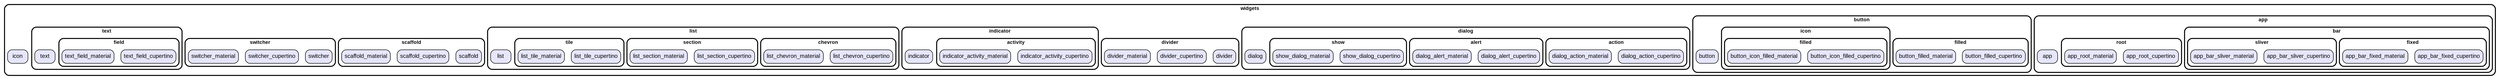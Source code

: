 digraph "" {
  graph [style=rounded fontname="Arial Black" fontsize=13 penwidth=2.6];
  node [shape=rect style="filled,rounded" fontname=Arial fontsize=15 fillcolor=Lavender penwidth=1.3];
  edge [penwidth=1.3];
  "/app/app.dart" [label="app"];
  "/app/bar/fixed/app_bar_fixed_cupertino.dart" [label="app_bar_fixed_cupertino"];
  "/app/bar/fixed/app_bar_fixed_material.dart" [label="app_bar_fixed_material"];
  "/app/bar/sliver/app_bar_sliver_cupertino.dart" [label="app_bar_sliver_cupertino"];
  "/app/bar/sliver/app_bar_sliver_material.dart" [label="app_bar_sliver_material"];
  "/app/root/app_root_cupertino.dart" [label="app_root_cupertino"];
  "/app/root/app_root_material.dart" [label="app_root_material"];
  "/button/button.dart" [label="button"];
  "/button/filled/button_filled_cupertino.dart" [label="button_filled_cupertino"];
  "/button/filled/button_filled_material.dart" [label="button_filled_material"];
  "/button/icon/filled/button_icon_filled_cupertino.dart" [label="button_icon_filled_cupertino"];
  "/button/icon/filled/button_icon_filled_material.dart" [label="button_icon_filled_material"];
  "/dialog/action/dialog_action_cupertino.dart" [label="dialog_action_cupertino"];
  "/dialog/action/dialog_action_material.dart" [label="dialog_action_material"];
  "/dialog/alert/dialog_alert_cupertino.dart" [label="dialog_alert_cupertino"];
  "/dialog/alert/dialog_alert_material.dart" [label="dialog_alert_material"];
  "/dialog/dialog.dart" [label="dialog"];
  "/dialog/show/show_dialog_cupertino.dart" [label="show_dialog_cupertino"];
  "/dialog/show/show_dialog_material.dart" [label="show_dialog_material"];
  "/divider/divider.dart" [label="divider"];
  "/divider/divider_cupertino.dart" [label="divider_cupertino"];
  "/divider/divider_material.dart" [label="divider_material"];
  "/icon.dart" [label="icon"];
  "/indicator/activity/indicator_activity_cupertino.dart" [label="indicator_activity_cupertino"];
  "/indicator/activity/indicator_activity_material.dart" [label="indicator_activity_material"];
  "/indicator/indicator.dart" [label="indicator"];
  "/list/chevron/list_chevron_cupertino.dart" [label="list_chevron_cupertino"];
  "/list/chevron/list_chevron_material.dart" [label="list_chevron_material"];
  "/list/list.dart" [label="list"];
  "/list/section/list_section_cupertino.dart" [label="list_section_cupertino"];
  "/list/section/list_section_material.dart" [label="list_section_material"];
  "/list/tile/list_tile_cupertino.dart" [label="list_tile_cupertino"];
  "/list/tile/list_tile_material.dart" [label="list_tile_material"];
  "/scaffold/scaffold.dart" [label="scaffold"];
  "/scaffold/scaffold_cupertino.dart" [label="scaffold_cupertino"];
  "/scaffold/scaffold_material.dart" [label="scaffold_material"];
  "/switcher/switcher.dart" [label="switcher"];
  "/switcher/switcher_cupertino.dart" [label="switcher_cupertino"];
  "/switcher/switcher_material.dart" [label="switcher_material"];
  "/text/field/text_field_cupertino.dart" [label="text_field_cupertino"];
  "/text/field/text_field_material.dart" [label="text_field_material"];
  "/text/text.dart" [label="text"];
  subgraph "cluster~" {
    label="widgets";
    "/icon.dart";
    subgraph "cluster~/app" {
      label="app";
      "/app/app.dart";
      subgraph "cluster~/app/bar" {
        label="bar";
        subgraph "cluster~/app/bar/fixed" {
          label="fixed";
          "/app/bar/fixed/app_bar_fixed_cupertino.dart";
          "/app/bar/fixed/app_bar_fixed_material.dart";
        }
        subgraph "cluster~/app/bar/sliver" {
          label="sliver";
          "/app/bar/sliver/app_bar_sliver_cupertino.dart";
          "/app/bar/sliver/app_bar_sliver_material.dart";
        }
      }
      subgraph "cluster~/app/root" {
        label="root";
        "/app/root/app_root_cupertino.dart";
        "/app/root/app_root_material.dart";
      }
    }
    subgraph "cluster~/button" {
      label="button";
      "/button/button.dart";
      subgraph "cluster~/button/filled" {
        label="filled";
        "/button/filled/button_filled_cupertino.dart";
        "/button/filled/button_filled_material.dart";
      }
      subgraph "cluster~/button/icon" {
        label="icon";
        subgraph "cluster~/button/icon/filled" {
          label="filled";
          "/button/icon/filled/button_icon_filled_cupertino.dart";
          "/button/icon/filled/button_icon_filled_material.dart";
        }
      }
    }
    subgraph "cluster~/dialog" {
      label="dialog";
      "/dialog/dialog.dart";
      subgraph "cluster~/dialog/action" {
        label="action";
        "/dialog/action/dialog_action_cupertino.dart";
        "/dialog/action/dialog_action_material.dart";
      }
      subgraph "cluster~/dialog/alert" {
        label="alert";
        "/dialog/alert/dialog_alert_cupertino.dart";
        "/dialog/alert/dialog_alert_material.dart";
      }
      subgraph "cluster~/dialog/show" {
        label="show";
        "/dialog/show/show_dialog_cupertino.dart";
        "/dialog/show/show_dialog_material.dart";
      }
    }
    subgraph "cluster~/divider" {
      label="divider";
      "/divider/divider.dart";
      "/divider/divider_cupertino.dart";
      "/divider/divider_material.dart";
    }
    subgraph "cluster~/indicator" {
      label="indicator";
      "/indicator/indicator.dart";
      subgraph "cluster~/indicator/activity" {
        label="activity";
        "/indicator/activity/indicator_activity_cupertino.dart";
        "/indicator/activity/indicator_activity_material.dart";
      }
    }
    subgraph "cluster~/list" {
      label="list";
      "/list/list.dart";
      subgraph "cluster~/list/chevron" {
        label="chevron";
        "/list/chevron/list_chevron_cupertino.dart";
        "/list/chevron/list_chevron_material.dart";
      }
      subgraph "cluster~/list/section" {
        label="section";
        "/list/section/list_section_cupertino.dart";
        "/list/section/list_section_material.dart";
      }
      subgraph "cluster~/list/tile" {
        label="tile";
        "/list/tile/list_tile_cupertino.dart";
        "/list/tile/list_tile_material.dart";
      }
    }
    subgraph "cluster~/scaffold" {
      label="scaffold";
      "/scaffold/scaffold.dart";
      "/scaffold/scaffold_cupertino.dart";
      "/scaffold/scaffold_material.dart";
    }
    subgraph "cluster~/switcher" {
      label="switcher";
      "/switcher/switcher.dart";
      "/switcher/switcher_cupertino.dart";
      "/switcher/switcher_material.dart";
    }
    subgraph "cluster~/text" {
      label="text";
      "/text/text.dart";
      subgraph "cluster~/text/field" {
        label="field";
        "/text/field/text_field_cupertino.dart";
        "/text/field/text_field_material.dart";
      }
    }
  }
}
